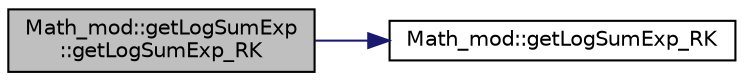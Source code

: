 digraph "Math_mod::getLogSumExp::getLogSumExp_RK"
{
 // LATEX_PDF_SIZE
  edge [fontname="Helvetica",fontsize="10",labelfontname="Helvetica",labelfontsize="10"];
  node [fontname="Helvetica",fontsize="10",shape=record];
  rankdir="LR";
  Node1 [label="Math_mod::getLogSumExp\l::getLogSumExp_RK",height=0.2,width=0.4,color="black", fillcolor="grey75", style="filled", fontcolor="black",tooltip="Return the logarithm of the sum of the exponential of the input real vector robustly (without overflo..."];
  Node1 -> Node2 [color="midnightblue",fontsize="10",style="solid"];
  Node2 [label="Math_mod::getLogSumExp_RK",height=0.2,width=0.4,color="black", fillcolor="white", style="filled",URL="$namespaceMath__mod.html#a19c8ee19b0f93d3586bf2de1c464f249",tooltip="Return the logarithm of the sum of the exponential of the input real vector robustly (without overflo..."];
}
